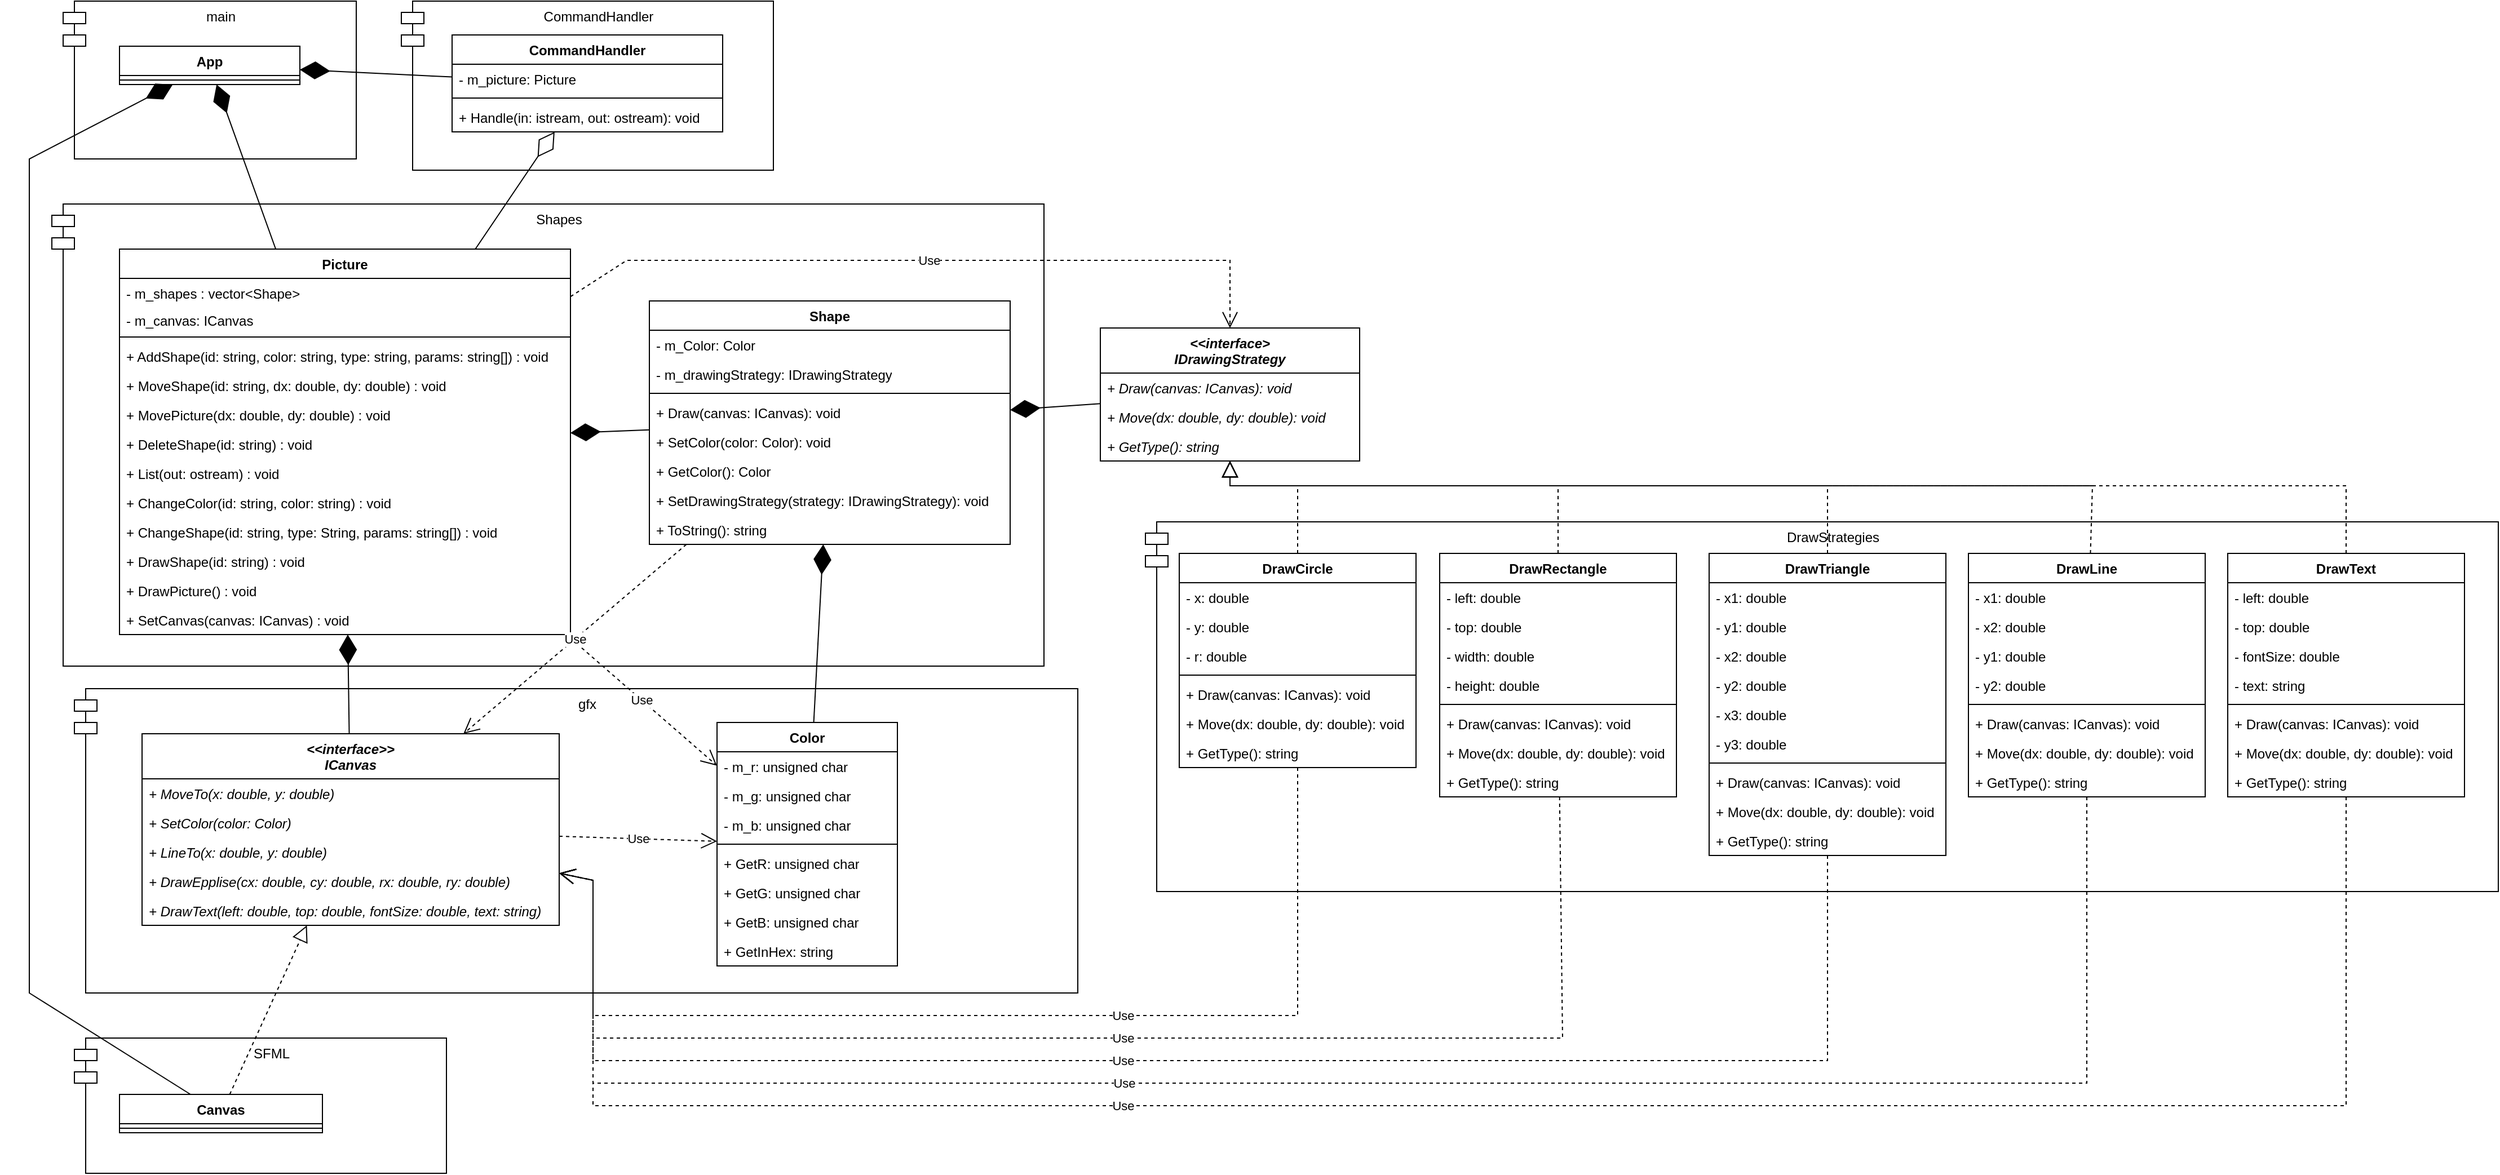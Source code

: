 <mxfile version="24.7.14">
  <diagram name="Страница — 1" id="0OpV4Xa3QXV75NDmF0c9">
    <mxGraphModel dx="2088" dy="674" grid="1" gridSize="10" guides="1" tooltips="1" connect="1" arrows="1" fold="1" page="1" pageScale="1" pageWidth="827" pageHeight="1169" math="0" shadow="0">
      <root>
        <mxCell id="0" />
        <mxCell id="1" parent="0" />
        <mxCell id="2IdYhjhQksEz0VN_lS5l-38" value="DrawStrategies" style="shape=module;align=left;spacingLeft=20;align=center;verticalAlign=top;whiteSpace=wrap;html=1;" vertex="1" parent="1">
          <mxGeometry x="980" y="472" width="1200" height="328" as="geometry" />
        </mxCell>
        <mxCell id="2IdYhjhQksEz0VN_lS5l-20" value="gfx" style="shape=module;align=left;spacingLeft=20;align=center;verticalAlign=top;whiteSpace=wrap;html=1;" vertex="1" parent="1">
          <mxGeometry x="30" y="620" width="890" height="270" as="geometry" />
        </mxCell>
        <mxCell id="Rg9wagiexUnOvc4vePpl-20" value="Shapes" style="shape=module;align=left;spacingLeft=20;align=center;verticalAlign=top;whiteSpace=wrap;html=1;" parent="1" vertex="1">
          <mxGeometry x="10" y="190" width="880" height="410" as="geometry" />
        </mxCell>
        <mxCell id="Rg9wagiexUnOvc4vePpl-1" value="main" style="shape=module;align=left;spacingLeft=20;align=center;verticalAlign=top;whiteSpace=wrap;html=1;" parent="1" vertex="1">
          <mxGeometry x="20" y="10" width="260" height="140" as="geometry" />
        </mxCell>
        <mxCell id="Rg9wagiexUnOvc4vePpl-2" value="App" style="swimlane;fontStyle=1;align=center;verticalAlign=top;childLayout=stackLayout;horizontal=1;startSize=26;horizontalStack=0;resizeParent=1;resizeParentMax=0;resizeLast=0;collapsible=1;marginBottom=0;whiteSpace=wrap;html=1;" parent="1" vertex="1">
          <mxGeometry x="70" y="50" width="160" height="34" as="geometry" />
        </mxCell>
        <mxCell id="Rg9wagiexUnOvc4vePpl-4" value="" style="line;strokeWidth=1;fillColor=none;align=left;verticalAlign=middle;spacingTop=-1;spacingLeft=3;spacingRight=3;rotatable=0;labelPosition=right;points=[];portConstraint=eastwest;strokeColor=inherit;" parent="Rg9wagiexUnOvc4vePpl-2" vertex="1">
          <mxGeometry y="26" width="160" height="8" as="geometry" />
        </mxCell>
        <mxCell id="Rg9wagiexUnOvc4vePpl-6" value="CommandHandler" style="shape=module;align=left;spacingLeft=20;align=center;verticalAlign=top;whiteSpace=wrap;html=1;" parent="1" vertex="1">
          <mxGeometry x="320" y="10" width="330" height="150" as="geometry" />
        </mxCell>
        <mxCell id="Rg9wagiexUnOvc4vePpl-10" value="CommandHandler" style="swimlane;fontStyle=1;align=center;verticalAlign=top;childLayout=stackLayout;horizontal=1;startSize=26;horizontalStack=0;resizeParent=1;resizeParentMax=0;resizeLast=0;collapsible=1;marginBottom=0;whiteSpace=wrap;html=1;" parent="1" vertex="1">
          <mxGeometry x="365" y="40" width="240" height="86" as="geometry" />
        </mxCell>
        <mxCell id="Rg9wagiexUnOvc4vePpl-11" value="- m_picture: Picture" style="text;strokeColor=none;fillColor=none;align=left;verticalAlign=top;spacingLeft=4;spacingRight=4;overflow=hidden;rotatable=0;points=[[0,0.5],[1,0.5]];portConstraint=eastwest;whiteSpace=wrap;html=1;" parent="Rg9wagiexUnOvc4vePpl-10" vertex="1">
          <mxGeometry y="26" width="240" height="26" as="geometry" />
        </mxCell>
        <mxCell id="Rg9wagiexUnOvc4vePpl-12" value="" style="line;strokeWidth=1;fillColor=none;align=left;verticalAlign=middle;spacingTop=-1;spacingLeft=3;spacingRight=3;rotatable=0;labelPosition=right;points=[];portConstraint=eastwest;strokeColor=inherit;" parent="Rg9wagiexUnOvc4vePpl-10" vertex="1">
          <mxGeometry y="52" width="240" height="8" as="geometry" />
        </mxCell>
        <mxCell id="2IdYhjhQksEz0VN_lS5l-1" value="+ Handle(in: istream, out: ostream): void" style="text;strokeColor=none;fillColor=none;align=left;verticalAlign=top;spacingLeft=4;spacingRight=4;overflow=hidden;rotatable=0;points=[[0,0.5],[1,0.5]];portConstraint=eastwest;whiteSpace=wrap;html=1;" vertex="1" parent="Rg9wagiexUnOvc4vePpl-10">
          <mxGeometry y="60" width="240" height="26" as="geometry" />
        </mxCell>
        <mxCell id="Rg9wagiexUnOvc4vePpl-14" value="" style="endArrow=diamondThin;endFill=0;endSize=24;html=1;rounded=0;" parent="1" source="Rg9wagiexUnOvc4vePpl-16" target="Rg9wagiexUnOvc4vePpl-10" edge="1">
          <mxGeometry width="160" relative="1" as="geometry">
            <mxPoint x="230" y="160" as="sourcePoint" />
            <mxPoint x="390" y="160" as="targetPoint" />
          </mxGeometry>
        </mxCell>
        <mxCell id="Rg9wagiexUnOvc4vePpl-16" value="Picture" style="swimlane;fontStyle=1;align=center;verticalAlign=top;childLayout=stackLayout;horizontal=1;startSize=26;horizontalStack=0;resizeParent=1;resizeParentMax=0;resizeLast=0;collapsible=1;marginBottom=0;whiteSpace=wrap;html=1;" parent="1" vertex="1">
          <mxGeometry x="70" y="230" width="400" height="342" as="geometry" />
        </mxCell>
        <mxCell id="Rg9wagiexUnOvc4vePpl-17" value="- m_shapes : vector&amp;lt;Shape&amp;gt;" style="text;strokeColor=none;fillColor=none;align=left;verticalAlign=top;spacingLeft=4;spacingRight=4;overflow=hidden;rotatable=0;points=[[0,0.5],[1,0.5]];portConstraint=eastwest;whiteSpace=wrap;html=1;" parent="Rg9wagiexUnOvc4vePpl-16" vertex="1">
          <mxGeometry y="26" width="400" height="24" as="geometry" />
        </mxCell>
        <mxCell id="2IdYhjhQksEz0VN_lS5l-22" value="- m_canvas: ICanvas" style="text;strokeColor=none;fillColor=none;align=left;verticalAlign=top;spacingLeft=4;spacingRight=4;overflow=hidden;rotatable=0;points=[[0,0.5],[1,0.5]];portConstraint=eastwest;whiteSpace=wrap;html=1;" vertex="1" parent="Rg9wagiexUnOvc4vePpl-16">
          <mxGeometry y="50" width="400" height="24" as="geometry" />
        </mxCell>
        <mxCell id="Rg9wagiexUnOvc4vePpl-18" value="" style="line;strokeWidth=1;fillColor=none;align=left;verticalAlign=middle;spacingTop=-1;spacingLeft=3;spacingRight=3;rotatable=0;labelPosition=right;points=[];portConstraint=eastwest;strokeColor=inherit;" parent="Rg9wagiexUnOvc4vePpl-16" vertex="1">
          <mxGeometry y="74" width="400" height="8" as="geometry" />
        </mxCell>
        <mxCell id="Rg9wagiexUnOvc4vePpl-19" value="+ AddShape(id: string, color: string, type: string, params: string[]&lt;span style=&quot;background-color: initial;&quot;&gt;) : void&lt;/span&gt;" style="text;strokeColor=none;fillColor=none;align=left;verticalAlign=top;spacingLeft=4;spacingRight=4;overflow=hidden;rotatable=0;points=[[0,0.5],[1,0.5]];portConstraint=eastwest;whiteSpace=wrap;html=1;" parent="Rg9wagiexUnOvc4vePpl-16" vertex="1">
          <mxGeometry y="82" width="400" height="26" as="geometry" />
        </mxCell>
        <mxCell id="Rg9wagiexUnOvc4vePpl-26" value="+ MoveShape(id: string, dx: double, dy: double) : void" style="text;strokeColor=none;fillColor=none;align=left;verticalAlign=top;spacingLeft=4;spacingRight=4;overflow=hidden;rotatable=0;points=[[0,0.5],[1,0.5]];portConstraint=eastwest;whiteSpace=wrap;html=1;" parent="Rg9wagiexUnOvc4vePpl-16" vertex="1">
          <mxGeometry y="108" width="400" height="26" as="geometry" />
        </mxCell>
        <mxCell id="Rg9wagiexUnOvc4vePpl-31" value="+ MovePicture(dx: double, dy: double) : void" style="text;strokeColor=none;fillColor=none;align=left;verticalAlign=top;spacingLeft=4;spacingRight=4;overflow=hidden;rotatable=0;points=[[0,0.5],[1,0.5]];portConstraint=eastwest;whiteSpace=wrap;html=1;" parent="Rg9wagiexUnOvc4vePpl-16" vertex="1">
          <mxGeometry y="134" width="400" height="26" as="geometry" />
        </mxCell>
        <mxCell id="Rg9wagiexUnOvc4vePpl-32" value="+ DeleteShape(id: string) : void" style="text;strokeColor=none;fillColor=none;align=left;verticalAlign=top;spacingLeft=4;spacingRight=4;overflow=hidden;rotatable=0;points=[[0,0.5],[1,0.5]];portConstraint=eastwest;whiteSpace=wrap;html=1;" parent="Rg9wagiexUnOvc4vePpl-16" vertex="1">
          <mxGeometry y="160" width="400" height="26" as="geometry" />
        </mxCell>
        <mxCell id="Rg9wagiexUnOvc4vePpl-33" value="+ List(out: ostream) : void" style="text;strokeColor=none;fillColor=none;align=left;verticalAlign=top;spacingLeft=4;spacingRight=4;overflow=hidden;rotatable=0;points=[[0,0.5],[1,0.5]];portConstraint=eastwest;whiteSpace=wrap;html=1;" parent="Rg9wagiexUnOvc4vePpl-16" vertex="1">
          <mxGeometry y="186" width="400" height="26" as="geometry" />
        </mxCell>
        <mxCell id="Rg9wagiexUnOvc4vePpl-35" value="+ ChangeColor(id: string, color: string) : void" style="text;strokeColor=none;fillColor=none;align=left;verticalAlign=top;spacingLeft=4;spacingRight=4;overflow=hidden;rotatable=0;points=[[0,0.5],[1,0.5]];portConstraint=eastwest;whiteSpace=wrap;html=1;" parent="Rg9wagiexUnOvc4vePpl-16" vertex="1">
          <mxGeometry y="212" width="400" height="26" as="geometry" />
        </mxCell>
        <mxCell id="Rg9wagiexUnOvc4vePpl-36" value="+ ChangeShape(id: string, type: String, params: string[]) : void" style="text;strokeColor=none;fillColor=none;align=left;verticalAlign=top;spacingLeft=4;spacingRight=4;overflow=hidden;rotatable=0;points=[[0,0.5],[1,0.5]];portConstraint=eastwest;whiteSpace=wrap;html=1;" parent="Rg9wagiexUnOvc4vePpl-16" vertex="1">
          <mxGeometry y="238" width="400" height="26" as="geometry" />
        </mxCell>
        <mxCell id="Rg9wagiexUnOvc4vePpl-37" value="+ DrawShape(id: string) : void" style="text;strokeColor=none;fillColor=none;align=left;verticalAlign=top;spacingLeft=4;spacingRight=4;overflow=hidden;rotatable=0;points=[[0,0.5],[1,0.5]];portConstraint=eastwest;whiteSpace=wrap;html=1;" parent="Rg9wagiexUnOvc4vePpl-16" vertex="1">
          <mxGeometry y="264" width="400" height="26" as="geometry" />
        </mxCell>
        <mxCell id="Rg9wagiexUnOvc4vePpl-38" value="+ DrawPicture() : void" style="text;strokeColor=none;fillColor=none;align=left;verticalAlign=top;spacingLeft=4;spacingRight=4;overflow=hidden;rotatable=0;points=[[0,0.5],[1,0.5]];portConstraint=eastwest;whiteSpace=wrap;html=1;" parent="Rg9wagiexUnOvc4vePpl-16" vertex="1">
          <mxGeometry y="290" width="400" height="26" as="geometry" />
        </mxCell>
        <mxCell id="2IdYhjhQksEz0VN_lS5l-107" value="+ SetCanvas(canvas: ICanvas) : void" style="text;strokeColor=none;fillColor=none;align=left;verticalAlign=top;spacingLeft=4;spacingRight=4;overflow=hidden;rotatable=0;points=[[0,0.5],[1,0.5]];portConstraint=eastwest;whiteSpace=wrap;html=1;" vertex="1" parent="Rg9wagiexUnOvc4vePpl-16">
          <mxGeometry y="316" width="400" height="26" as="geometry" />
        </mxCell>
        <mxCell id="Rg9wagiexUnOvc4vePpl-21" value="Shape" style="swimlane;fontStyle=1;align=center;verticalAlign=top;childLayout=stackLayout;horizontal=1;startSize=26;horizontalStack=0;resizeParent=1;resizeParentMax=0;resizeLast=0;collapsible=1;marginBottom=0;whiteSpace=wrap;html=1;" parent="1" vertex="1">
          <mxGeometry x="540" y="276" width="320" height="216" as="geometry" />
        </mxCell>
        <mxCell id="Rg9wagiexUnOvc4vePpl-22" value="- m_Color: Color" style="text;strokeColor=none;fillColor=none;align=left;verticalAlign=top;spacingLeft=4;spacingRight=4;overflow=hidden;rotatable=0;points=[[0,0.5],[1,0.5]];portConstraint=eastwest;whiteSpace=wrap;html=1;" parent="Rg9wagiexUnOvc4vePpl-21" vertex="1">
          <mxGeometry y="26" width="320" height="26" as="geometry" />
        </mxCell>
        <mxCell id="Rg9wagiexUnOvc4vePpl-53" value="- m_drawingStrategy: IDrawingStrategy" style="text;strokeColor=none;fillColor=none;align=left;verticalAlign=top;spacingLeft=4;spacingRight=4;overflow=hidden;rotatable=0;points=[[0,0.5],[1,0.5]];portConstraint=eastwest;whiteSpace=wrap;html=1;" parent="Rg9wagiexUnOvc4vePpl-21" vertex="1">
          <mxGeometry y="52" width="320" height="26" as="geometry" />
        </mxCell>
        <mxCell id="Rg9wagiexUnOvc4vePpl-23" value="" style="line;strokeWidth=1;fillColor=none;align=left;verticalAlign=middle;spacingTop=-1;spacingLeft=3;spacingRight=3;rotatable=0;labelPosition=right;points=[];portConstraint=eastwest;strokeColor=inherit;" parent="Rg9wagiexUnOvc4vePpl-21" vertex="1">
          <mxGeometry y="78" width="320" height="8" as="geometry" />
        </mxCell>
        <mxCell id="Rg9wagiexUnOvc4vePpl-57" value="+ Draw(canvas: ICanvas): void" style="text;strokeColor=none;fillColor=none;align=left;verticalAlign=top;spacingLeft=4;spacingRight=4;overflow=hidden;rotatable=0;points=[[0,0.5],[1,0.5]];portConstraint=eastwest;whiteSpace=wrap;html=1;" parent="Rg9wagiexUnOvc4vePpl-21" vertex="1">
          <mxGeometry y="86" width="320" height="26" as="geometry" />
        </mxCell>
        <mxCell id="Rg9wagiexUnOvc4vePpl-58" value="+ SetColor(color: Color): void" style="text;strokeColor=none;fillColor=none;align=left;verticalAlign=top;spacingLeft=4;spacingRight=4;overflow=hidden;rotatable=0;points=[[0,0.5],[1,0.5]];portConstraint=eastwest;whiteSpace=wrap;html=1;" parent="Rg9wagiexUnOvc4vePpl-21" vertex="1">
          <mxGeometry y="112" width="320" height="26" as="geometry" />
        </mxCell>
        <mxCell id="Rg9wagiexUnOvc4vePpl-59" value="+ GetColor(): Color" style="text;strokeColor=none;fillColor=none;align=left;verticalAlign=top;spacingLeft=4;spacingRight=4;overflow=hidden;rotatable=0;points=[[0,0.5],[1,0.5]];portConstraint=eastwest;whiteSpace=wrap;html=1;" parent="Rg9wagiexUnOvc4vePpl-21" vertex="1">
          <mxGeometry y="138" width="320" height="26" as="geometry" />
        </mxCell>
        <mxCell id="Rg9wagiexUnOvc4vePpl-24" value="+ SetDrawingStrategy(strategy: IDrawingStrategy): void" style="text;strokeColor=none;fillColor=none;align=left;verticalAlign=top;spacingLeft=4;spacingRight=4;overflow=hidden;rotatable=0;points=[[0,0.5],[1,0.5]];portConstraint=eastwest;whiteSpace=wrap;html=1;" parent="Rg9wagiexUnOvc4vePpl-21" vertex="1">
          <mxGeometry y="164" width="320" height="26" as="geometry" />
        </mxCell>
        <mxCell id="2IdYhjhQksEz0VN_lS5l-4" value="+ ToString(): string" style="text;strokeColor=none;fillColor=none;align=left;verticalAlign=top;spacingLeft=4;spacingRight=4;overflow=hidden;rotatable=0;points=[[0,0.5],[1,0.5]];portConstraint=eastwest;whiteSpace=wrap;html=1;" vertex="1" parent="Rg9wagiexUnOvc4vePpl-21">
          <mxGeometry y="190" width="320" height="26" as="geometry" />
        </mxCell>
        <mxCell id="Rg9wagiexUnOvc4vePpl-25" value="" style="endArrow=diamondThin;endFill=1;endSize=24;html=1;rounded=0;" parent="1" source="Rg9wagiexUnOvc4vePpl-21" target="Rg9wagiexUnOvc4vePpl-16" edge="1">
          <mxGeometry width="160" relative="1" as="geometry">
            <mxPoint x="310" y="250" as="sourcePoint" />
            <mxPoint x="470" y="250" as="targetPoint" />
          </mxGeometry>
        </mxCell>
        <mxCell id="Rg9wagiexUnOvc4vePpl-42" value="&lt;&lt;interface&gt;&gt;&#xa;ICanvas" style="swimlane;fontStyle=3;align=center;verticalAlign=top;childLayout=stackLayout;horizontal=1;startSize=40;horizontalStack=0;resizeParent=1;resizeParentMax=0;resizeLast=0;collapsible=1;marginBottom=0;" parent="1" vertex="1">
          <mxGeometry x="90" y="660" width="370" height="170" as="geometry" />
        </mxCell>
        <mxCell id="Rg9wagiexUnOvc4vePpl-43" value="+ MoveTo(x: double, y: double)" style="text;strokeColor=none;fillColor=none;align=left;verticalAlign=top;spacingLeft=4;spacingRight=4;overflow=hidden;rotatable=0;points=[[0,0.5],[1,0.5]];portConstraint=eastwest;fontStyle=2" parent="Rg9wagiexUnOvc4vePpl-42" vertex="1">
          <mxGeometry y="40" width="370" height="26" as="geometry" />
        </mxCell>
        <mxCell id="Rg9wagiexUnOvc4vePpl-44" value="+ SetColor(color: Color)" style="text;strokeColor=none;fillColor=none;align=left;verticalAlign=top;spacingLeft=4;spacingRight=4;overflow=hidden;rotatable=0;points=[[0,0.5],[1,0.5]];portConstraint=eastwest;fontStyle=2" parent="Rg9wagiexUnOvc4vePpl-42" vertex="1">
          <mxGeometry y="66" width="370" height="26" as="geometry" />
        </mxCell>
        <mxCell id="Rg9wagiexUnOvc4vePpl-45" value="+ LineTo(x: double, y: double)" style="text;strokeColor=none;fillColor=none;align=left;verticalAlign=top;spacingLeft=4;spacingRight=4;overflow=hidden;rotatable=0;points=[[0,0.5],[1,0.5]];portConstraint=eastwest;fontStyle=2" parent="Rg9wagiexUnOvc4vePpl-42" vertex="1">
          <mxGeometry y="92" width="370" height="26" as="geometry" />
        </mxCell>
        <mxCell id="Rg9wagiexUnOvc4vePpl-46" value="+ DrawEpplise(cx: double, cy: double, rx: double, ry: double)" style="text;strokeColor=none;fillColor=none;align=left;verticalAlign=top;spacingLeft=4;spacingRight=4;overflow=hidden;rotatable=0;points=[[0,0.5],[1,0.5]];portConstraint=eastwest;fontStyle=2" parent="Rg9wagiexUnOvc4vePpl-42" vertex="1">
          <mxGeometry y="118" width="370" height="26" as="geometry" />
        </mxCell>
        <mxCell id="Rg9wagiexUnOvc4vePpl-47" value="+ DrawText(left: double, top: double, fontSize: double, text: string)" style="text;strokeColor=none;fillColor=none;align=left;verticalAlign=top;spacingLeft=4;spacingRight=4;overflow=hidden;rotatable=0;points=[[0,0.5],[1,0.5]];portConstraint=eastwest;fontStyle=2" parent="Rg9wagiexUnOvc4vePpl-42" vertex="1">
          <mxGeometry y="144" width="370" height="26" as="geometry" />
        </mxCell>
        <mxCell id="Rg9wagiexUnOvc4vePpl-54" value="&lt;div&gt;&lt;i&gt;&amp;lt;&amp;lt;interface&amp;gt;&lt;/i&gt;&lt;/div&gt;&lt;i&gt;IDrawingStrategy&lt;/i&gt;" style="swimlane;fontStyle=1;align=center;verticalAlign=top;childLayout=stackLayout;horizontal=1;startSize=40;horizontalStack=0;resizeParent=1;resizeParentMax=0;resizeLast=0;collapsible=1;marginBottom=0;whiteSpace=wrap;html=1;" parent="1" vertex="1">
          <mxGeometry x="940" y="300" width="230" height="118" as="geometry" />
        </mxCell>
        <mxCell id="Rg9wagiexUnOvc4vePpl-55" value="&lt;i&gt;+ Draw(canvas: ICanvas): void&lt;/i&gt;" style="text;strokeColor=none;fillColor=none;align=left;verticalAlign=top;spacingLeft=4;spacingRight=4;overflow=hidden;rotatable=0;points=[[0,0.5],[1,0.5]];portConstraint=eastwest;whiteSpace=wrap;html=1;" parent="Rg9wagiexUnOvc4vePpl-54" vertex="1">
          <mxGeometry y="40" width="230" height="26" as="geometry" />
        </mxCell>
        <mxCell id="2IdYhjhQksEz0VN_lS5l-21" value="&lt;i&gt;+ Move(dx: double, dy: double): void&lt;/i&gt;" style="text;strokeColor=none;fillColor=none;align=left;verticalAlign=top;spacingLeft=4;spacingRight=4;overflow=hidden;rotatable=0;points=[[0,0.5],[1,0.5]];portConstraint=eastwest;whiteSpace=wrap;html=1;" vertex="1" parent="Rg9wagiexUnOvc4vePpl-54">
          <mxGeometry y="66" width="230" height="26" as="geometry" />
        </mxCell>
        <mxCell id="2IdYhjhQksEz0VN_lS5l-5" value="&lt;i&gt;+ GetType(): string&lt;/i&gt;" style="text;strokeColor=none;fillColor=none;align=left;verticalAlign=top;spacingLeft=4;spacingRight=4;overflow=hidden;rotatable=0;points=[[0,0.5],[1,0.5]];portConstraint=eastwest;whiteSpace=wrap;html=1;" vertex="1" parent="Rg9wagiexUnOvc4vePpl-54">
          <mxGeometry y="92" width="230" height="26" as="geometry" />
        </mxCell>
        <mxCell id="Rg9wagiexUnOvc4vePpl-56" value="" style="endArrow=diamondThin;endFill=1;endSize=24;html=1;rounded=0;" parent="1" source="Rg9wagiexUnOvc4vePpl-54" target="Rg9wagiexUnOvc4vePpl-21" edge="1">
          <mxGeometry width="160" relative="1" as="geometry">
            <mxPoint x="870" y="300" as="sourcePoint" />
            <mxPoint x="1030" y="300" as="targetPoint" />
          </mxGeometry>
        </mxCell>
        <mxCell id="2IdYhjhQksEz0VN_lS5l-2" value="" style="endArrow=diamondThin;endFill=1;endSize=24;html=1;rounded=0;" edge="1" parent="1" source="Rg9wagiexUnOvc4vePpl-10" target="Rg9wagiexUnOvc4vePpl-2">
          <mxGeometry width="160" relative="1" as="geometry">
            <mxPoint x="410" y="280" as="sourcePoint" />
            <mxPoint x="570" y="280" as="targetPoint" />
          </mxGeometry>
        </mxCell>
        <mxCell id="2IdYhjhQksEz0VN_lS5l-3" value="" style="endArrow=diamondThin;endFill=1;endSize=24;html=1;rounded=0;" edge="1" parent="1" source="Rg9wagiexUnOvc4vePpl-16" target="Rg9wagiexUnOvc4vePpl-2">
          <mxGeometry width="160" relative="1" as="geometry">
            <mxPoint x="380" y="107" as="sourcePoint" />
            <mxPoint x="240" y="88" as="targetPoint" />
          </mxGeometry>
        </mxCell>
        <mxCell id="2IdYhjhQksEz0VN_lS5l-10" value="Color" style="swimlane;fontStyle=1;align=center;verticalAlign=top;childLayout=stackLayout;horizontal=1;startSize=26;horizontalStack=0;resizeParent=1;resizeParentMax=0;resizeLast=0;collapsible=1;marginBottom=0;whiteSpace=wrap;html=1;" vertex="1" parent="1">
          <mxGeometry x="600" y="650" width="160" height="216" as="geometry" />
        </mxCell>
        <mxCell id="2IdYhjhQksEz0VN_lS5l-11" value="- m_r: unsigned char" style="text;strokeColor=none;fillColor=none;align=left;verticalAlign=top;spacingLeft=4;spacingRight=4;overflow=hidden;rotatable=0;points=[[0,0.5],[1,0.5]];portConstraint=eastwest;whiteSpace=wrap;html=1;" vertex="1" parent="2IdYhjhQksEz0VN_lS5l-10">
          <mxGeometry y="26" width="160" height="26" as="geometry" />
        </mxCell>
        <mxCell id="2IdYhjhQksEz0VN_lS5l-14" value="- m_g: unsigned char" style="text;strokeColor=none;fillColor=none;align=left;verticalAlign=top;spacingLeft=4;spacingRight=4;overflow=hidden;rotatable=0;points=[[0,0.5],[1,0.5]];portConstraint=eastwest;whiteSpace=wrap;html=1;" vertex="1" parent="2IdYhjhQksEz0VN_lS5l-10">
          <mxGeometry y="52" width="160" height="26" as="geometry" />
        </mxCell>
        <mxCell id="2IdYhjhQksEz0VN_lS5l-15" value="- m_b: unsigned char" style="text;strokeColor=none;fillColor=none;align=left;verticalAlign=top;spacingLeft=4;spacingRight=4;overflow=hidden;rotatable=0;points=[[0,0.5],[1,0.5]];portConstraint=eastwest;whiteSpace=wrap;html=1;" vertex="1" parent="2IdYhjhQksEz0VN_lS5l-10">
          <mxGeometry y="78" width="160" height="26" as="geometry" />
        </mxCell>
        <mxCell id="2IdYhjhQksEz0VN_lS5l-12" value="" style="line;strokeWidth=1;fillColor=none;align=left;verticalAlign=middle;spacingTop=-1;spacingLeft=3;spacingRight=3;rotatable=0;labelPosition=right;points=[];portConstraint=eastwest;strokeColor=inherit;" vertex="1" parent="2IdYhjhQksEz0VN_lS5l-10">
          <mxGeometry y="104" width="160" height="8" as="geometry" />
        </mxCell>
        <mxCell id="2IdYhjhQksEz0VN_lS5l-16" value="+ GetR: unsigned char" style="text;strokeColor=none;fillColor=none;align=left;verticalAlign=top;spacingLeft=4;spacingRight=4;overflow=hidden;rotatable=0;points=[[0,0.5],[1,0.5]];portConstraint=eastwest;whiteSpace=wrap;html=1;" vertex="1" parent="2IdYhjhQksEz0VN_lS5l-10">
          <mxGeometry y="112" width="160" height="26" as="geometry" />
        </mxCell>
        <mxCell id="2IdYhjhQksEz0VN_lS5l-17" value="+ GetG: unsigned char" style="text;strokeColor=none;fillColor=none;align=left;verticalAlign=top;spacingLeft=4;spacingRight=4;overflow=hidden;rotatable=0;points=[[0,0.5],[1,0.5]];portConstraint=eastwest;whiteSpace=wrap;html=1;" vertex="1" parent="2IdYhjhQksEz0VN_lS5l-10">
          <mxGeometry y="138" width="160" height="26" as="geometry" />
        </mxCell>
        <mxCell id="2IdYhjhQksEz0VN_lS5l-13" value="+ GetB: unsigned char" style="text;strokeColor=none;fillColor=none;align=left;verticalAlign=top;spacingLeft=4;spacingRight=4;overflow=hidden;rotatable=0;points=[[0,0.5],[1,0.5]];portConstraint=eastwest;whiteSpace=wrap;html=1;" vertex="1" parent="2IdYhjhQksEz0VN_lS5l-10">
          <mxGeometry y="164" width="160" height="26" as="geometry" />
        </mxCell>
        <mxCell id="2IdYhjhQksEz0VN_lS5l-18" value="+ GetInHex: string" style="text;strokeColor=none;fillColor=none;align=left;verticalAlign=top;spacingLeft=4;spacingRight=4;overflow=hidden;rotatable=0;points=[[0,0.5],[1,0.5]];portConstraint=eastwest;whiteSpace=wrap;html=1;" vertex="1" parent="2IdYhjhQksEz0VN_lS5l-10">
          <mxGeometry y="190" width="160" height="26" as="geometry" />
        </mxCell>
        <mxCell id="2IdYhjhQksEz0VN_lS5l-19" value="" style="endArrow=diamondThin;endFill=1;endSize=24;html=1;rounded=0;" edge="1" parent="1" source="2IdYhjhQksEz0VN_lS5l-10" target="Rg9wagiexUnOvc4vePpl-21">
          <mxGeometry width="160" relative="1" as="geometry">
            <mxPoint x="710" y="530" as="sourcePoint" />
            <mxPoint x="870" y="530" as="targetPoint" />
          </mxGeometry>
        </mxCell>
        <mxCell id="2IdYhjhQksEz0VN_lS5l-23" value="Use" style="endArrow=open;endSize=12;dashed=1;html=1;rounded=0;" edge="1" parent="1" source="Rg9wagiexUnOvc4vePpl-42" target="2IdYhjhQksEz0VN_lS5l-10">
          <mxGeometry width="160" relative="1" as="geometry">
            <mxPoint x="390" y="640" as="sourcePoint" />
            <mxPoint x="550" y="640" as="targetPoint" />
          </mxGeometry>
        </mxCell>
        <mxCell id="2IdYhjhQksEz0VN_lS5l-24" value="Use" style="endArrow=open;endSize=12;dashed=1;html=1;rounded=0;" edge="1" parent="1" source="Rg9wagiexUnOvc4vePpl-16" target="2IdYhjhQksEz0VN_lS5l-10">
          <mxGeometry width="160" relative="1" as="geometry">
            <mxPoint x="390" y="640" as="sourcePoint" />
            <mxPoint x="550" y="640" as="targetPoint" />
          </mxGeometry>
        </mxCell>
        <mxCell id="2IdYhjhQksEz0VN_lS5l-25" value="" style="endArrow=diamondThin;endFill=1;endSize=24;html=1;rounded=0;" edge="1" parent="1" source="Rg9wagiexUnOvc4vePpl-42" target="Rg9wagiexUnOvc4vePpl-16">
          <mxGeometry width="160" relative="1" as="geometry">
            <mxPoint x="420" y="510" as="sourcePoint" />
            <mxPoint x="580" y="510" as="targetPoint" />
          </mxGeometry>
        </mxCell>
        <mxCell id="2IdYhjhQksEz0VN_lS5l-26" value="Use" style="endArrow=open;endSize=12;dashed=1;html=1;rounded=0;" edge="1" parent="1" source="Rg9wagiexUnOvc4vePpl-21" target="Rg9wagiexUnOvc4vePpl-42">
          <mxGeometry width="160" relative="1" as="geometry">
            <mxPoint x="420" y="580" as="sourcePoint" />
            <mxPoint x="580" y="580" as="targetPoint" />
          </mxGeometry>
        </mxCell>
        <mxCell id="2IdYhjhQksEz0VN_lS5l-27" value="Use" style="endArrow=open;endSize=12;dashed=1;html=1;rounded=0;" edge="1" parent="1" source="Rg9wagiexUnOvc4vePpl-16" target="Rg9wagiexUnOvc4vePpl-54">
          <mxGeometry width="160" relative="1" as="geometry">
            <mxPoint x="583" y="502" as="sourcePoint" />
            <mxPoint x="385" y="670" as="targetPoint" />
            <Array as="points">
              <mxPoint x="520" y="240" />
              <mxPoint x="1055" y="240" />
            </Array>
          </mxGeometry>
        </mxCell>
        <mxCell id="2IdYhjhQksEz0VN_lS5l-32" value="DrawCircle" style="swimlane;fontStyle=1;align=center;verticalAlign=top;childLayout=stackLayout;horizontal=1;startSize=26;horizontalStack=0;resizeParent=1;resizeParentMax=0;resizeLast=0;collapsible=1;marginBottom=0;whiteSpace=wrap;html=1;" vertex="1" parent="1">
          <mxGeometry x="1010" y="500" width="210" height="190" as="geometry" />
        </mxCell>
        <mxCell id="2IdYhjhQksEz0VN_lS5l-36" value="- x: double" style="text;strokeColor=none;fillColor=none;align=left;verticalAlign=top;spacingLeft=4;spacingRight=4;overflow=hidden;rotatable=0;points=[[0,0.5],[1,0.5]];portConstraint=eastwest;whiteSpace=wrap;html=1;" vertex="1" parent="2IdYhjhQksEz0VN_lS5l-32">
          <mxGeometry y="26" width="210" height="26" as="geometry" />
        </mxCell>
        <mxCell id="2IdYhjhQksEz0VN_lS5l-37" value="- y: double" style="text;strokeColor=none;fillColor=none;align=left;verticalAlign=top;spacingLeft=4;spacingRight=4;overflow=hidden;rotatable=0;points=[[0,0.5],[1,0.5]];portConstraint=eastwest;whiteSpace=wrap;html=1;" vertex="1" parent="2IdYhjhQksEz0VN_lS5l-32">
          <mxGeometry y="52" width="210" height="26" as="geometry" />
        </mxCell>
        <mxCell id="2IdYhjhQksEz0VN_lS5l-33" value="- r: double" style="text;strokeColor=none;fillColor=none;align=left;verticalAlign=top;spacingLeft=4;spacingRight=4;overflow=hidden;rotatable=0;points=[[0,0.5],[1,0.5]];portConstraint=eastwest;whiteSpace=wrap;html=1;" vertex="1" parent="2IdYhjhQksEz0VN_lS5l-32">
          <mxGeometry y="78" width="210" height="26" as="geometry" />
        </mxCell>
        <mxCell id="2IdYhjhQksEz0VN_lS5l-34" value="" style="line;strokeWidth=1;fillColor=none;align=left;verticalAlign=middle;spacingTop=-1;spacingLeft=3;spacingRight=3;rotatable=0;labelPosition=right;points=[];portConstraint=eastwest;strokeColor=inherit;" vertex="1" parent="2IdYhjhQksEz0VN_lS5l-32">
          <mxGeometry y="104" width="210" height="8" as="geometry" />
        </mxCell>
        <mxCell id="2IdYhjhQksEz0VN_lS5l-40" value="+ Draw(canvas: ICanvas): void" style="text;strokeColor=none;fillColor=none;align=left;verticalAlign=top;spacingLeft=4;spacingRight=4;overflow=hidden;rotatable=0;points=[[0,0.5],[1,0.5]];portConstraint=eastwest;whiteSpace=wrap;html=1;" vertex="1" parent="2IdYhjhQksEz0VN_lS5l-32">
          <mxGeometry y="112" width="210" height="26" as="geometry" />
        </mxCell>
        <mxCell id="2IdYhjhQksEz0VN_lS5l-41" value="+ Move(dx: double, dy: double): void" style="text;strokeColor=none;fillColor=none;align=left;verticalAlign=top;spacingLeft=4;spacingRight=4;overflow=hidden;rotatable=0;points=[[0,0.5],[1,0.5]];portConstraint=eastwest;whiteSpace=wrap;html=1;" vertex="1" parent="2IdYhjhQksEz0VN_lS5l-32">
          <mxGeometry y="138" width="210" height="26" as="geometry" />
        </mxCell>
        <mxCell id="2IdYhjhQksEz0VN_lS5l-42" value="+ GetType(): string" style="text;strokeColor=none;fillColor=none;align=left;verticalAlign=top;spacingLeft=4;spacingRight=4;overflow=hidden;rotatable=0;points=[[0,0.5],[1,0.5]];portConstraint=eastwest;whiteSpace=wrap;html=1;" vertex="1" parent="2IdYhjhQksEz0VN_lS5l-32">
          <mxGeometry y="164" width="210" height="26" as="geometry" />
        </mxCell>
        <mxCell id="2IdYhjhQksEz0VN_lS5l-43" value="DrawRectangle" style="swimlane;fontStyle=1;align=center;verticalAlign=top;childLayout=stackLayout;horizontal=1;startSize=26;horizontalStack=0;resizeParent=1;resizeParentMax=0;resizeLast=0;collapsible=1;marginBottom=0;whiteSpace=wrap;html=1;" vertex="1" parent="1">
          <mxGeometry x="1241" y="500" width="210" height="216" as="geometry" />
        </mxCell>
        <mxCell id="2IdYhjhQksEz0VN_lS5l-44" value="- left: double" style="text;strokeColor=none;fillColor=none;align=left;verticalAlign=top;spacingLeft=4;spacingRight=4;overflow=hidden;rotatable=0;points=[[0,0.5],[1,0.5]];portConstraint=eastwest;whiteSpace=wrap;html=1;" vertex="1" parent="2IdYhjhQksEz0VN_lS5l-43">
          <mxGeometry y="26" width="210" height="26" as="geometry" />
        </mxCell>
        <mxCell id="2IdYhjhQksEz0VN_lS5l-45" value="- top: double" style="text;strokeColor=none;fillColor=none;align=left;verticalAlign=top;spacingLeft=4;spacingRight=4;overflow=hidden;rotatable=0;points=[[0,0.5],[1,0.5]];portConstraint=eastwest;whiteSpace=wrap;html=1;" vertex="1" parent="2IdYhjhQksEz0VN_lS5l-43">
          <mxGeometry y="52" width="210" height="26" as="geometry" />
        </mxCell>
        <mxCell id="2IdYhjhQksEz0VN_lS5l-46" value="- width: double" style="text;strokeColor=none;fillColor=none;align=left;verticalAlign=top;spacingLeft=4;spacingRight=4;overflow=hidden;rotatable=0;points=[[0,0.5],[1,0.5]];portConstraint=eastwest;whiteSpace=wrap;html=1;" vertex="1" parent="2IdYhjhQksEz0VN_lS5l-43">
          <mxGeometry y="78" width="210" height="26" as="geometry" />
        </mxCell>
        <mxCell id="2IdYhjhQksEz0VN_lS5l-59" value="- height: double" style="text;strokeColor=none;fillColor=none;align=left;verticalAlign=top;spacingLeft=4;spacingRight=4;overflow=hidden;rotatable=0;points=[[0,0.5],[1,0.5]];portConstraint=eastwest;whiteSpace=wrap;html=1;" vertex="1" parent="2IdYhjhQksEz0VN_lS5l-43">
          <mxGeometry y="104" width="210" height="26" as="geometry" />
        </mxCell>
        <mxCell id="2IdYhjhQksEz0VN_lS5l-47" value="" style="line;strokeWidth=1;fillColor=none;align=left;verticalAlign=middle;spacingTop=-1;spacingLeft=3;spacingRight=3;rotatable=0;labelPosition=right;points=[];portConstraint=eastwest;strokeColor=inherit;" vertex="1" parent="2IdYhjhQksEz0VN_lS5l-43">
          <mxGeometry y="130" width="210" height="8" as="geometry" />
        </mxCell>
        <mxCell id="2IdYhjhQksEz0VN_lS5l-48" value="+ Draw(canvas: ICanvas): void" style="text;strokeColor=none;fillColor=none;align=left;verticalAlign=top;spacingLeft=4;spacingRight=4;overflow=hidden;rotatable=0;points=[[0,0.5],[1,0.5]];portConstraint=eastwest;whiteSpace=wrap;html=1;" vertex="1" parent="2IdYhjhQksEz0VN_lS5l-43">
          <mxGeometry y="138" width="210" height="26" as="geometry" />
        </mxCell>
        <mxCell id="2IdYhjhQksEz0VN_lS5l-49" value="+ Move(dx: double, dy: double): void" style="text;strokeColor=none;fillColor=none;align=left;verticalAlign=top;spacingLeft=4;spacingRight=4;overflow=hidden;rotatable=0;points=[[0,0.5],[1,0.5]];portConstraint=eastwest;whiteSpace=wrap;html=1;" vertex="1" parent="2IdYhjhQksEz0VN_lS5l-43">
          <mxGeometry y="164" width="210" height="26" as="geometry" />
        </mxCell>
        <mxCell id="2IdYhjhQksEz0VN_lS5l-50" value="+ GetType(): string" style="text;strokeColor=none;fillColor=none;align=left;verticalAlign=top;spacingLeft=4;spacingRight=4;overflow=hidden;rotatable=0;points=[[0,0.5],[1,0.5]];portConstraint=eastwest;whiteSpace=wrap;html=1;" vertex="1" parent="2IdYhjhQksEz0VN_lS5l-43">
          <mxGeometry y="190" width="210" height="26" as="geometry" />
        </mxCell>
        <mxCell id="2IdYhjhQksEz0VN_lS5l-60" value="" style="endArrow=block;dashed=1;endFill=0;endSize=12;html=1;rounded=0;" edge="1" parent="1" source="2IdYhjhQksEz0VN_lS5l-32" target="Rg9wagiexUnOvc4vePpl-54">
          <mxGeometry width="160" relative="1" as="geometry">
            <mxPoint x="1160" y="620" as="sourcePoint" />
            <mxPoint x="1320" y="620" as="targetPoint" />
            <Array as="points">
              <mxPoint x="1115" y="440" />
              <mxPoint x="1055" y="440" />
            </Array>
          </mxGeometry>
        </mxCell>
        <mxCell id="2IdYhjhQksEz0VN_lS5l-61" value="" style="endArrow=block;dashed=1;endFill=0;endSize=12;html=1;rounded=0;" edge="1" parent="1" source="2IdYhjhQksEz0VN_lS5l-43" target="Rg9wagiexUnOvc4vePpl-54">
          <mxGeometry width="160" relative="1" as="geometry">
            <mxPoint x="1160" y="620" as="sourcePoint" />
            <mxPoint x="1320" y="620" as="targetPoint" />
            <Array as="points">
              <mxPoint x="1346" y="440" />
              <mxPoint x="1055" y="440" />
            </Array>
          </mxGeometry>
        </mxCell>
        <mxCell id="2IdYhjhQksEz0VN_lS5l-62" value="DrawTriangle" style="swimlane;fontStyle=1;align=center;verticalAlign=top;childLayout=stackLayout;horizontal=1;startSize=26;horizontalStack=0;resizeParent=1;resizeParentMax=0;resizeLast=0;collapsible=1;marginBottom=0;whiteSpace=wrap;html=1;" vertex="1" parent="1">
          <mxGeometry x="1480" y="500" width="210" height="268" as="geometry" />
        </mxCell>
        <mxCell id="2IdYhjhQksEz0VN_lS5l-63" value="- x1: double" style="text;strokeColor=none;fillColor=none;align=left;verticalAlign=top;spacingLeft=4;spacingRight=4;overflow=hidden;rotatable=0;points=[[0,0.5],[1,0.5]];portConstraint=eastwest;whiteSpace=wrap;html=1;" vertex="1" parent="2IdYhjhQksEz0VN_lS5l-62">
          <mxGeometry y="26" width="210" height="26" as="geometry" />
        </mxCell>
        <mxCell id="2IdYhjhQksEz0VN_lS5l-64" value="- y1: double" style="text;strokeColor=none;fillColor=none;align=left;verticalAlign=top;spacingLeft=4;spacingRight=4;overflow=hidden;rotatable=0;points=[[0,0.5],[1,0.5]];portConstraint=eastwest;whiteSpace=wrap;html=1;" vertex="1" parent="2IdYhjhQksEz0VN_lS5l-62">
          <mxGeometry y="52" width="210" height="26" as="geometry" />
        </mxCell>
        <mxCell id="2IdYhjhQksEz0VN_lS5l-65" value="- x2: double" style="text;strokeColor=none;fillColor=none;align=left;verticalAlign=top;spacingLeft=4;spacingRight=4;overflow=hidden;rotatable=0;points=[[0,0.5],[1,0.5]];portConstraint=eastwest;whiteSpace=wrap;html=1;" vertex="1" parent="2IdYhjhQksEz0VN_lS5l-62">
          <mxGeometry y="78" width="210" height="26" as="geometry" />
        </mxCell>
        <mxCell id="2IdYhjhQksEz0VN_lS5l-66" value="- y2: double" style="text;strokeColor=none;fillColor=none;align=left;verticalAlign=top;spacingLeft=4;spacingRight=4;overflow=hidden;rotatable=0;points=[[0,0.5],[1,0.5]];portConstraint=eastwest;whiteSpace=wrap;html=1;" vertex="1" parent="2IdYhjhQksEz0VN_lS5l-62">
          <mxGeometry y="104" width="210" height="26" as="geometry" />
        </mxCell>
        <mxCell id="2IdYhjhQksEz0VN_lS5l-90" value="- x3: double" style="text;strokeColor=none;fillColor=none;align=left;verticalAlign=top;spacingLeft=4;spacingRight=4;overflow=hidden;rotatable=0;points=[[0,0.5],[1,0.5]];portConstraint=eastwest;whiteSpace=wrap;html=1;" vertex="1" parent="2IdYhjhQksEz0VN_lS5l-62">
          <mxGeometry y="130" width="210" height="26" as="geometry" />
        </mxCell>
        <mxCell id="2IdYhjhQksEz0VN_lS5l-91" value="- y3: double" style="text;strokeColor=none;fillColor=none;align=left;verticalAlign=top;spacingLeft=4;spacingRight=4;overflow=hidden;rotatable=0;points=[[0,0.5],[1,0.5]];portConstraint=eastwest;whiteSpace=wrap;html=1;" vertex="1" parent="2IdYhjhQksEz0VN_lS5l-62">
          <mxGeometry y="156" width="210" height="26" as="geometry" />
        </mxCell>
        <mxCell id="2IdYhjhQksEz0VN_lS5l-67" value="" style="line;strokeWidth=1;fillColor=none;align=left;verticalAlign=middle;spacingTop=-1;spacingLeft=3;spacingRight=3;rotatable=0;labelPosition=right;points=[];portConstraint=eastwest;strokeColor=inherit;" vertex="1" parent="2IdYhjhQksEz0VN_lS5l-62">
          <mxGeometry y="182" width="210" height="8" as="geometry" />
        </mxCell>
        <mxCell id="2IdYhjhQksEz0VN_lS5l-68" value="+ Draw(canvas: ICanvas): void" style="text;strokeColor=none;fillColor=none;align=left;verticalAlign=top;spacingLeft=4;spacingRight=4;overflow=hidden;rotatable=0;points=[[0,0.5],[1,0.5]];portConstraint=eastwest;whiteSpace=wrap;html=1;" vertex="1" parent="2IdYhjhQksEz0VN_lS5l-62">
          <mxGeometry y="190" width="210" height="26" as="geometry" />
        </mxCell>
        <mxCell id="2IdYhjhQksEz0VN_lS5l-69" value="+ Move(dx: double, dy: double): void" style="text;strokeColor=none;fillColor=none;align=left;verticalAlign=top;spacingLeft=4;spacingRight=4;overflow=hidden;rotatable=0;points=[[0,0.5],[1,0.5]];portConstraint=eastwest;whiteSpace=wrap;html=1;" vertex="1" parent="2IdYhjhQksEz0VN_lS5l-62">
          <mxGeometry y="216" width="210" height="26" as="geometry" />
        </mxCell>
        <mxCell id="2IdYhjhQksEz0VN_lS5l-70" value="+ GetType(): string" style="text;strokeColor=none;fillColor=none;align=left;verticalAlign=top;spacingLeft=4;spacingRight=4;overflow=hidden;rotatable=0;points=[[0,0.5],[1,0.5]];portConstraint=eastwest;whiteSpace=wrap;html=1;" vertex="1" parent="2IdYhjhQksEz0VN_lS5l-62">
          <mxGeometry y="242" width="210" height="26" as="geometry" />
        </mxCell>
        <mxCell id="2IdYhjhQksEz0VN_lS5l-71" value="" style="endArrow=block;dashed=1;endFill=0;endSize=12;html=1;rounded=0;" edge="1" parent="1" source="2IdYhjhQksEz0VN_lS5l-62" target="Rg9wagiexUnOvc4vePpl-54">
          <mxGeometry width="160" relative="1" as="geometry">
            <mxPoint x="1141" y="444" as="sourcePoint" />
            <mxPoint x="1260" y="536" as="targetPoint" />
            <Array as="points">
              <mxPoint x="1585" y="440" />
              <mxPoint x="1055" y="440" />
            </Array>
          </mxGeometry>
        </mxCell>
        <mxCell id="2IdYhjhQksEz0VN_lS5l-72" value="DrawLine" style="swimlane;fontStyle=1;align=center;verticalAlign=top;childLayout=stackLayout;horizontal=1;startSize=26;horizontalStack=0;resizeParent=1;resizeParentMax=0;resizeLast=0;collapsible=1;marginBottom=0;whiteSpace=wrap;html=1;" vertex="1" parent="1">
          <mxGeometry x="1710" y="500" width="210" height="216" as="geometry" />
        </mxCell>
        <mxCell id="2IdYhjhQksEz0VN_lS5l-73" value="- x1: double" style="text;strokeColor=none;fillColor=none;align=left;verticalAlign=top;spacingLeft=4;spacingRight=4;overflow=hidden;rotatable=0;points=[[0,0.5],[1,0.5]];portConstraint=eastwest;whiteSpace=wrap;html=1;" vertex="1" parent="2IdYhjhQksEz0VN_lS5l-72">
          <mxGeometry y="26" width="210" height="26" as="geometry" />
        </mxCell>
        <mxCell id="2IdYhjhQksEz0VN_lS5l-74" value="- x2: double" style="text;strokeColor=none;fillColor=none;align=left;verticalAlign=top;spacingLeft=4;spacingRight=4;overflow=hidden;rotatable=0;points=[[0,0.5],[1,0.5]];portConstraint=eastwest;whiteSpace=wrap;html=1;" vertex="1" parent="2IdYhjhQksEz0VN_lS5l-72">
          <mxGeometry y="52" width="210" height="26" as="geometry" />
        </mxCell>
        <mxCell id="2IdYhjhQksEz0VN_lS5l-75" value="- y1: double" style="text;strokeColor=none;fillColor=none;align=left;verticalAlign=top;spacingLeft=4;spacingRight=4;overflow=hidden;rotatable=0;points=[[0,0.5],[1,0.5]];portConstraint=eastwest;whiteSpace=wrap;html=1;" vertex="1" parent="2IdYhjhQksEz0VN_lS5l-72">
          <mxGeometry y="78" width="210" height="26" as="geometry" />
        </mxCell>
        <mxCell id="2IdYhjhQksEz0VN_lS5l-76" value="- y2: double" style="text;strokeColor=none;fillColor=none;align=left;verticalAlign=top;spacingLeft=4;spacingRight=4;overflow=hidden;rotatable=0;points=[[0,0.5],[1,0.5]];portConstraint=eastwest;whiteSpace=wrap;html=1;" vertex="1" parent="2IdYhjhQksEz0VN_lS5l-72">
          <mxGeometry y="104" width="210" height="26" as="geometry" />
        </mxCell>
        <mxCell id="2IdYhjhQksEz0VN_lS5l-77" value="" style="line;strokeWidth=1;fillColor=none;align=left;verticalAlign=middle;spacingTop=-1;spacingLeft=3;spacingRight=3;rotatable=0;labelPosition=right;points=[];portConstraint=eastwest;strokeColor=inherit;" vertex="1" parent="2IdYhjhQksEz0VN_lS5l-72">
          <mxGeometry y="130" width="210" height="8" as="geometry" />
        </mxCell>
        <mxCell id="2IdYhjhQksEz0VN_lS5l-78" value="+ Draw(canvas: ICanvas): void" style="text;strokeColor=none;fillColor=none;align=left;verticalAlign=top;spacingLeft=4;spacingRight=4;overflow=hidden;rotatable=0;points=[[0,0.5],[1,0.5]];portConstraint=eastwest;whiteSpace=wrap;html=1;" vertex="1" parent="2IdYhjhQksEz0VN_lS5l-72">
          <mxGeometry y="138" width="210" height="26" as="geometry" />
        </mxCell>
        <mxCell id="2IdYhjhQksEz0VN_lS5l-79" value="+ Move(dx: double, dy: double): void" style="text;strokeColor=none;fillColor=none;align=left;verticalAlign=top;spacingLeft=4;spacingRight=4;overflow=hidden;rotatable=0;points=[[0,0.5],[1,0.5]];portConstraint=eastwest;whiteSpace=wrap;html=1;" vertex="1" parent="2IdYhjhQksEz0VN_lS5l-72">
          <mxGeometry y="164" width="210" height="26" as="geometry" />
        </mxCell>
        <mxCell id="2IdYhjhQksEz0VN_lS5l-80" value="+ GetType(): string" style="text;strokeColor=none;fillColor=none;align=left;verticalAlign=top;spacingLeft=4;spacingRight=4;overflow=hidden;rotatable=0;points=[[0,0.5],[1,0.5]];portConstraint=eastwest;whiteSpace=wrap;html=1;" vertex="1" parent="2IdYhjhQksEz0VN_lS5l-72">
          <mxGeometry y="190" width="210" height="26" as="geometry" />
        </mxCell>
        <mxCell id="2IdYhjhQksEz0VN_lS5l-81" value="DrawText" style="swimlane;fontStyle=1;align=center;verticalAlign=top;childLayout=stackLayout;horizontal=1;startSize=26;horizontalStack=0;resizeParent=1;resizeParentMax=0;resizeLast=0;collapsible=1;marginBottom=0;whiteSpace=wrap;html=1;" vertex="1" parent="1">
          <mxGeometry x="1940" y="500" width="210" height="216" as="geometry" />
        </mxCell>
        <mxCell id="2IdYhjhQksEz0VN_lS5l-82" value="- left: double" style="text;strokeColor=none;fillColor=none;align=left;verticalAlign=top;spacingLeft=4;spacingRight=4;overflow=hidden;rotatable=0;points=[[0,0.5],[1,0.5]];portConstraint=eastwest;whiteSpace=wrap;html=1;" vertex="1" parent="2IdYhjhQksEz0VN_lS5l-81">
          <mxGeometry y="26" width="210" height="26" as="geometry" />
        </mxCell>
        <mxCell id="2IdYhjhQksEz0VN_lS5l-83" value="- top: double" style="text;strokeColor=none;fillColor=none;align=left;verticalAlign=top;spacingLeft=4;spacingRight=4;overflow=hidden;rotatable=0;points=[[0,0.5],[1,0.5]];portConstraint=eastwest;whiteSpace=wrap;html=1;" vertex="1" parent="2IdYhjhQksEz0VN_lS5l-81">
          <mxGeometry y="52" width="210" height="26" as="geometry" />
        </mxCell>
        <mxCell id="2IdYhjhQksEz0VN_lS5l-84" value="- fontSize: double" style="text;strokeColor=none;fillColor=none;align=left;verticalAlign=top;spacingLeft=4;spacingRight=4;overflow=hidden;rotatable=0;points=[[0,0.5],[1,0.5]];portConstraint=eastwest;whiteSpace=wrap;html=1;" vertex="1" parent="2IdYhjhQksEz0VN_lS5l-81">
          <mxGeometry y="78" width="210" height="26" as="geometry" />
        </mxCell>
        <mxCell id="2IdYhjhQksEz0VN_lS5l-85" value="- text: string" style="text;strokeColor=none;fillColor=none;align=left;verticalAlign=top;spacingLeft=4;spacingRight=4;overflow=hidden;rotatable=0;points=[[0,0.5],[1,0.5]];portConstraint=eastwest;whiteSpace=wrap;html=1;" vertex="1" parent="2IdYhjhQksEz0VN_lS5l-81">
          <mxGeometry y="104" width="210" height="26" as="geometry" />
        </mxCell>
        <mxCell id="2IdYhjhQksEz0VN_lS5l-86" value="" style="line;strokeWidth=1;fillColor=none;align=left;verticalAlign=middle;spacingTop=-1;spacingLeft=3;spacingRight=3;rotatable=0;labelPosition=right;points=[];portConstraint=eastwest;strokeColor=inherit;" vertex="1" parent="2IdYhjhQksEz0VN_lS5l-81">
          <mxGeometry y="130" width="210" height="8" as="geometry" />
        </mxCell>
        <mxCell id="2IdYhjhQksEz0VN_lS5l-87" value="+ Draw(canvas: ICanvas): void" style="text;strokeColor=none;fillColor=none;align=left;verticalAlign=top;spacingLeft=4;spacingRight=4;overflow=hidden;rotatable=0;points=[[0,0.5],[1,0.5]];portConstraint=eastwest;whiteSpace=wrap;html=1;" vertex="1" parent="2IdYhjhQksEz0VN_lS5l-81">
          <mxGeometry y="138" width="210" height="26" as="geometry" />
        </mxCell>
        <mxCell id="2IdYhjhQksEz0VN_lS5l-88" value="+ Move(dx: double, dy: double): void" style="text;strokeColor=none;fillColor=none;align=left;verticalAlign=top;spacingLeft=4;spacingRight=4;overflow=hidden;rotatable=0;points=[[0,0.5],[1,0.5]];portConstraint=eastwest;whiteSpace=wrap;html=1;" vertex="1" parent="2IdYhjhQksEz0VN_lS5l-81">
          <mxGeometry y="164" width="210" height="26" as="geometry" />
        </mxCell>
        <mxCell id="2IdYhjhQksEz0VN_lS5l-89" value="+ GetType(): string" style="text;strokeColor=none;fillColor=none;align=left;verticalAlign=top;spacingLeft=4;spacingRight=4;overflow=hidden;rotatable=0;points=[[0,0.5],[1,0.5]];portConstraint=eastwest;whiteSpace=wrap;html=1;" vertex="1" parent="2IdYhjhQksEz0VN_lS5l-81">
          <mxGeometry y="190" width="210" height="26" as="geometry" />
        </mxCell>
        <mxCell id="2IdYhjhQksEz0VN_lS5l-92" value="" style="endArrow=block;dashed=1;endFill=0;endSize=12;html=1;rounded=0;" edge="1" parent="1" source="2IdYhjhQksEz0VN_lS5l-72" target="Rg9wagiexUnOvc4vePpl-54">
          <mxGeometry width="160" relative="1" as="geometry">
            <mxPoint x="1060" y="418" as="sourcePoint" />
            <mxPoint x="1590" y="500" as="targetPoint" />
            <Array as="points">
              <mxPoint x="1820" y="440" />
              <mxPoint x="1055" y="440" />
            </Array>
          </mxGeometry>
        </mxCell>
        <mxCell id="2IdYhjhQksEz0VN_lS5l-93" value="" style="endArrow=block;dashed=1;endFill=0;endSize=12;html=1;rounded=0;" edge="1" parent="1" source="2IdYhjhQksEz0VN_lS5l-81" target="Rg9wagiexUnOvc4vePpl-54">
          <mxGeometry width="160" relative="1" as="geometry">
            <mxPoint x="1060" y="418" as="sourcePoint" />
            <mxPoint x="1590" y="500" as="targetPoint" />
            <Array as="points">
              <mxPoint x="2045" y="440" />
              <mxPoint x="1055" y="440" />
            </Array>
          </mxGeometry>
        </mxCell>
        <mxCell id="2IdYhjhQksEz0VN_lS5l-94" value="Use" style="endArrow=open;endSize=12;dashed=1;html=1;rounded=0;" edge="1" parent="1" source="2IdYhjhQksEz0VN_lS5l-32" target="Rg9wagiexUnOvc4vePpl-42">
          <mxGeometry x="-0.247" width="160" relative="1" as="geometry">
            <mxPoint x="790" y="780" as="sourcePoint" />
            <mxPoint x="950" y="780" as="targetPoint" />
            <Array as="points">
              <mxPoint x="1115" y="910" />
              <mxPoint x="490" y="910" />
              <mxPoint x="490" y="790" />
            </Array>
            <mxPoint as="offset" />
          </mxGeometry>
        </mxCell>
        <mxCell id="2IdYhjhQksEz0VN_lS5l-95" value="Use" style="endArrow=open;endSize=12;dashed=1;html=1;rounded=0;" edge="1" parent="1" source="2IdYhjhQksEz0VN_lS5l-43" target="Rg9wagiexUnOvc4vePpl-42">
          <mxGeometry x="-0.029" width="160" relative="1" as="geometry">
            <mxPoint x="1117" y="690" as="sourcePoint" />
            <mxPoint x="460" y="784" as="targetPoint" />
            <Array as="points">
              <mxPoint x="1350" y="930" />
              <mxPoint x="490" y="930" />
              <mxPoint x="490" y="790" />
            </Array>
            <mxPoint as="offset" />
          </mxGeometry>
        </mxCell>
        <mxCell id="2IdYhjhQksEz0VN_lS5l-96" value="Use" style="endArrow=open;endSize=12;dashed=1;html=1;rounded=0;" edge="1" parent="1" source="2IdYhjhQksEz0VN_lS5l-62" target="Rg9wagiexUnOvc4vePpl-42">
          <mxGeometry x="0.1" width="160" relative="1" as="geometry">
            <mxPoint x="1346" y="716" as="sourcePoint" />
            <mxPoint x="460" y="784" as="targetPoint" />
            <Array as="points">
              <mxPoint x="1585" y="950" />
              <mxPoint x="490" y="950" />
              <mxPoint x="490" y="790" />
            </Array>
            <mxPoint as="offset" />
          </mxGeometry>
        </mxCell>
        <mxCell id="2IdYhjhQksEz0VN_lS5l-98" value="Use" style="endArrow=open;endSize=12;dashed=1;html=1;rounded=0;" edge="1" parent="1" source="2IdYhjhQksEz0VN_lS5l-72" target="Rg9wagiexUnOvc4vePpl-42">
          <mxGeometry x="0.239" width="160" relative="1" as="geometry">
            <mxPoint x="1585" y="768" as="sourcePoint" />
            <mxPoint x="460" y="784" as="targetPoint" />
            <Array as="points">
              <mxPoint x="1815" y="970" />
              <mxPoint x="490" y="970" />
              <mxPoint x="490" y="790" />
            </Array>
            <mxPoint as="offset" />
          </mxGeometry>
        </mxCell>
        <mxCell id="2IdYhjhQksEz0VN_lS5l-99" value="Use" style="endArrow=open;endSize=12;dashed=1;html=1;rounded=0;" edge="1" parent="1" source="2IdYhjhQksEz0VN_lS5l-81" target="Rg9wagiexUnOvc4vePpl-42">
          <mxGeometry x="0.32" width="160" relative="1" as="geometry">
            <mxPoint x="1585" y="768" as="sourcePoint" />
            <mxPoint x="460" y="784" as="targetPoint" />
            <Array as="points">
              <mxPoint x="2045" y="990" />
              <mxPoint x="490" y="990" />
              <mxPoint x="490" y="790" />
            </Array>
            <mxPoint as="offset" />
          </mxGeometry>
        </mxCell>
        <mxCell id="2IdYhjhQksEz0VN_lS5l-100" value="SFML" style="shape=module;align=left;spacingLeft=20;align=center;verticalAlign=top;whiteSpace=wrap;html=1;" vertex="1" parent="1">
          <mxGeometry x="30" y="930" width="330" height="120" as="geometry" />
        </mxCell>
        <mxCell id="2IdYhjhQksEz0VN_lS5l-101" value="Canvas" style="swimlane;fontStyle=1;align=center;verticalAlign=top;childLayout=stackLayout;horizontal=1;startSize=26;horizontalStack=0;resizeParent=1;resizeParentMax=0;resizeLast=0;collapsible=1;marginBottom=0;whiteSpace=wrap;html=1;" vertex="1" parent="1">
          <mxGeometry x="70" y="980" width="180" height="34" as="geometry" />
        </mxCell>
        <mxCell id="2IdYhjhQksEz0VN_lS5l-103" value="" style="line;strokeWidth=1;fillColor=none;align=left;verticalAlign=middle;spacingTop=-1;spacingLeft=3;spacingRight=3;rotatable=0;labelPosition=right;points=[];portConstraint=eastwest;strokeColor=inherit;" vertex="1" parent="2IdYhjhQksEz0VN_lS5l-101">
          <mxGeometry y="26" width="180" height="8" as="geometry" />
        </mxCell>
        <mxCell id="2IdYhjhQksEz0VN_lS5l-105" value="" style="endArrow=block;dashed=1;endFill=0;endSize=12;html=1;rounded=0;" edge="1" parent="1" source="2IdYhjhQksEz0VN_lS5l-101" target="Rg9wagiexUnOvc4vePpl-42">
          <mxGeometry width="160" relative="1" as="geometry">
            <mxPoint x="260" y="1120" as="sourcePoint" />
            <mxPoint x="420" y="1120" as="targetPoint" />
          </mxGeometry>
        </mxCell>
        <mxCell id="2IdYhjhQksEz0VN_lS5l-108" value="" style="endArrow=diamondThin;endFill=1;endSize=24;html=1;rounded=0;" edge="1" parent="1" source="2IdYhjhQksEz0VN_lS5l-101" target="Rg9wagiexUnOvc4vePpl-2">
          <mxGeometry width="160" relative="1" as="geometry">
            <mxPoint x="250" y="640" as="sourcePoint" />
            <mxPoint x="410" y="640" as="targetPoint" />
            <Array as="points">
              <mxPoint x="-10" y="890" />
              <mxPoint x="-10" y="150" />
            </Array>
          </mxGeometry>
        </mxCell>
      </root>
    </mxGraphModel>
  </diagram>
</mxfile>
